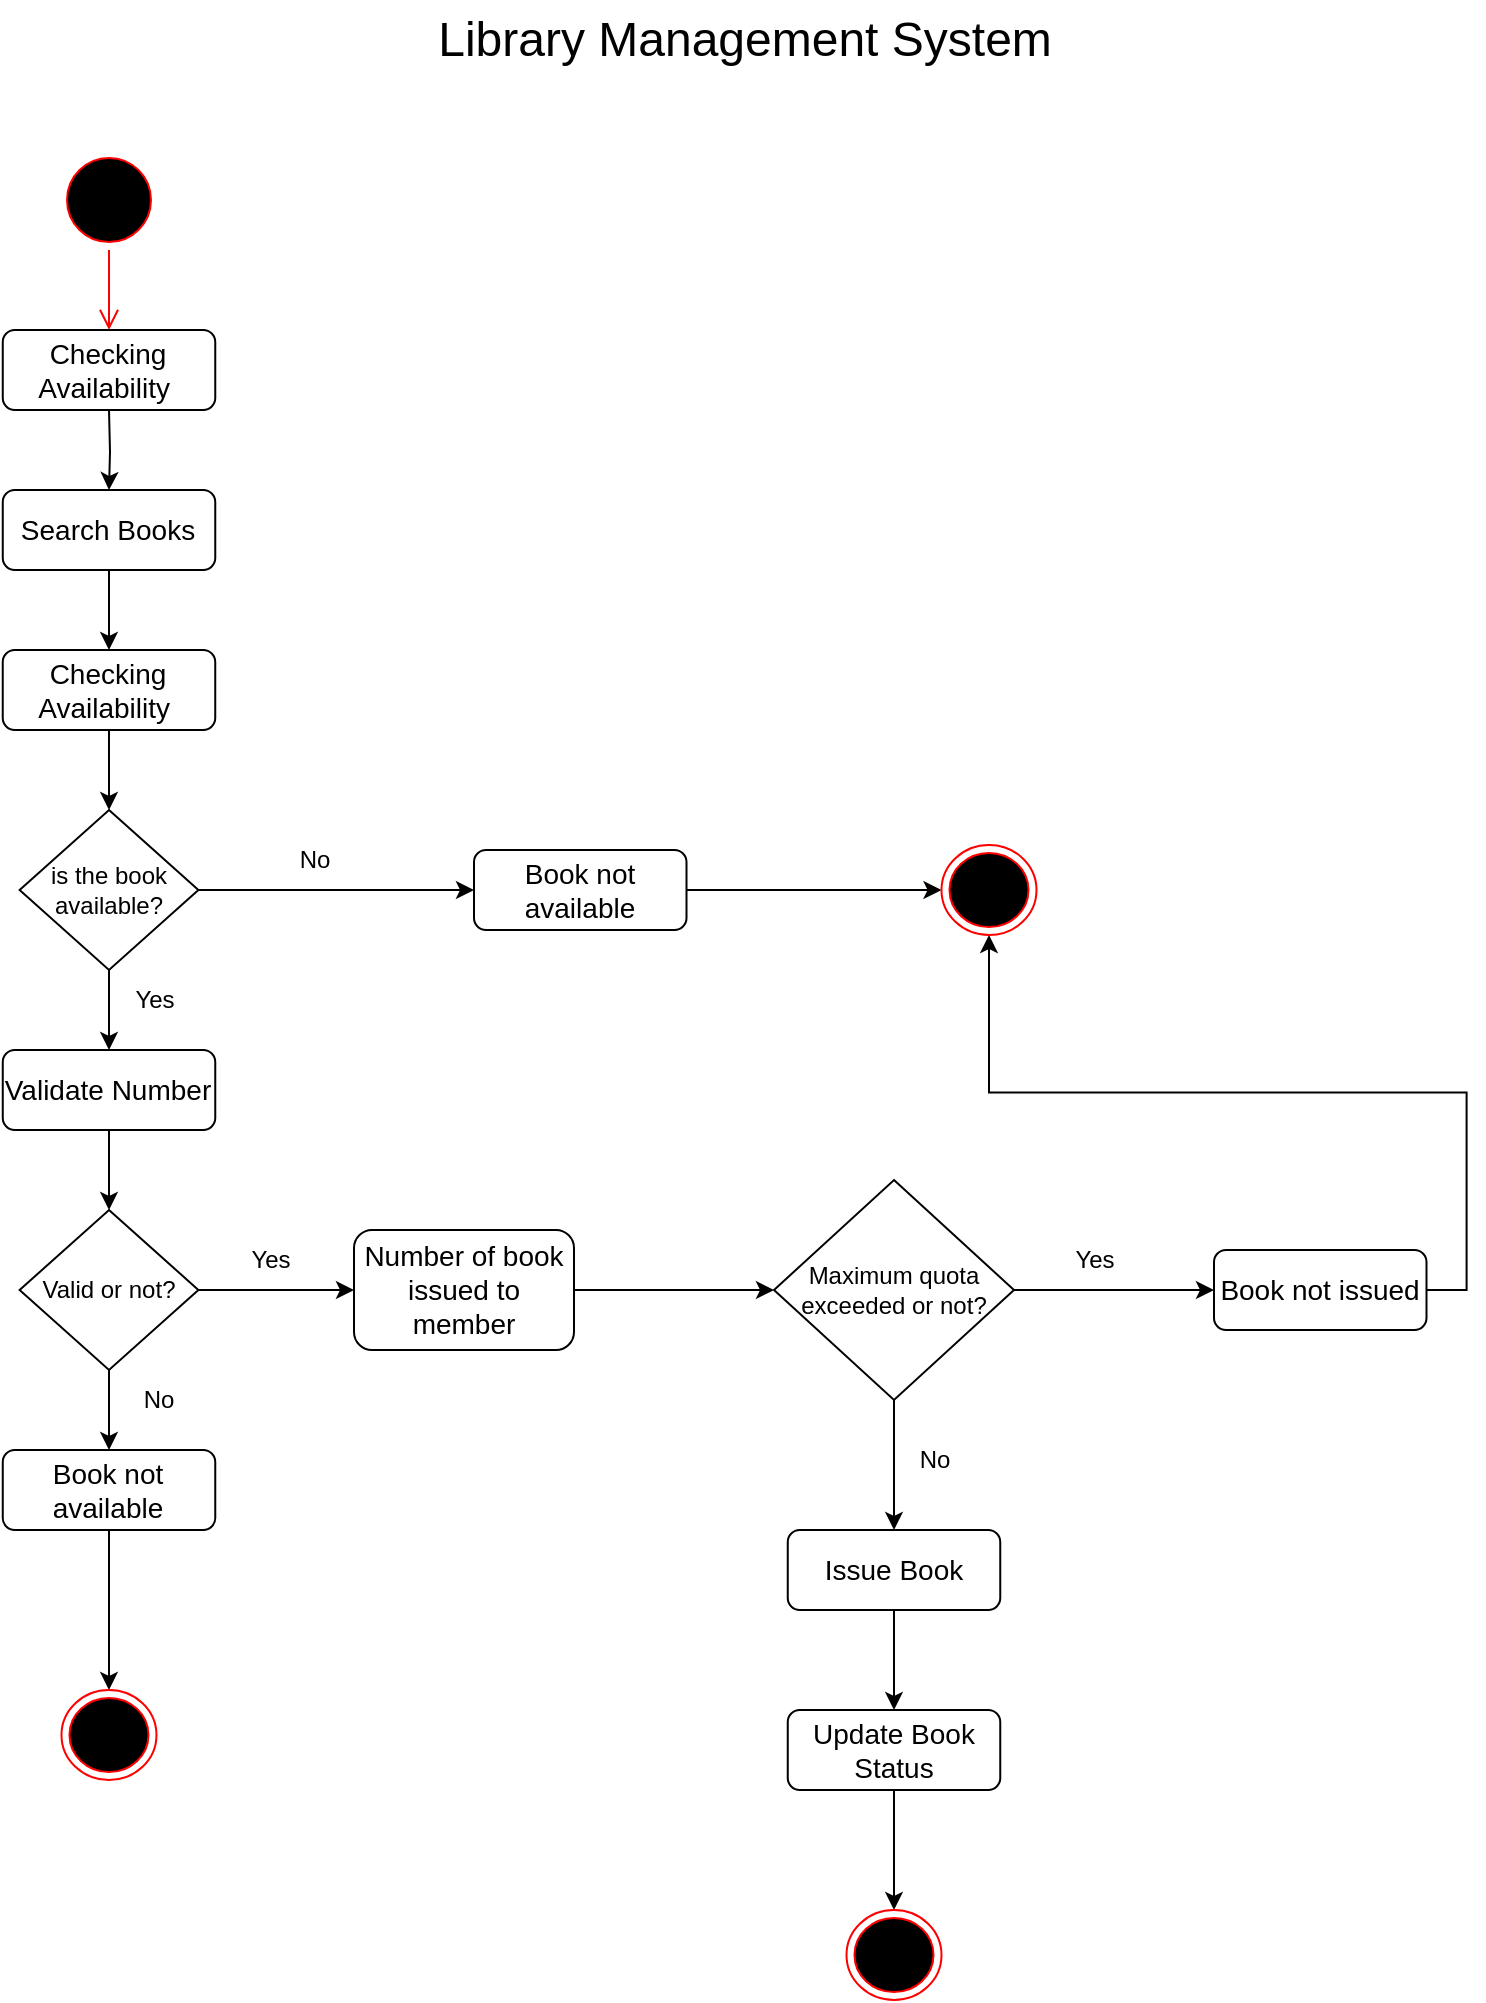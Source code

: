 <mxfile version="21.1.7" type="github">
  <diagram name="Page-1" id="6-QPMzgGGsWPTE16h2YF">
    <mxGraphModel dx="1750" dy="955" grid="1" gridSize="10" guides="1" tooltips="1" connect="1" arrows="1" fold="1" page="1" pageScale="1" pageWidth="850" pageHeight="1100" math="0" shadow="0">
      <root>
        <mxCell id="0" />
        <mxCell id="1" parent="0" />
        <mxCell id="cj6CcQixQTtZFjvys8FD-1" value="" style="ellipse;html=1;shape=startState;fillColor=#000000;strokeColor=#ff0000;" vertex="1" parent="1">
          <mxGeometry x="92.5" y="110" width="50" height="50" as="geometry" />
        </mxCell>
        <mxCell id="cj6CcQixQTtZFjvys8FD-2" value="" style="edgeStyle=orthogonalEdgeStyle;html=1;verticalAlign=bottom;endArrow=open;endSize=8;strokeColor=#ff0000;rounded=0;entryX=0.5;entryY=0;entryDx=0;entryDy=0;" edge="1" source="cj6CcQixQTtZFjvys8FD-1" parent="1" target="cj6CcQixQTtZFjvys8FD-11">
          <mxGeometry relative="1" as="geometry">
            <mxPoint x="117.5" y="200" as="targetPoint" />
          </mxGeometry>
        </mxCell>
        <mxCell id="cj6CcQixQTtZFjvys8FD-6" style="edgeStyle=orthogonalEdgeStyle;rounded=0;orthogonalLoop=1;jettySize=auto;html=1;exitX=0.5;exitY=1;exitDx=0;exitDy=0;entryX=0.5;entryY=0;entryDx=0;entryDy=0;" edge="1" parent="1" target="cj6CcQixQTtZFjvys8FD-4">
          <mxGeometry relative="1" as="geometry">
            <mxPoint x="117.5" y="240" as="sourcePoint" />
          </mxGeometry>
        </mxCell>
        <mxCell id="cj6CcQixQTtZFjvys8FD-7" style="edgeStyle=orthogonalEdgeStyle;rounded=0;orthogonalLoop=1;jettySize=auto;html=1;exitX=0.5;exitY=1;exitDx=0;exitDy=0;entryX=0.5;entryY=0;entryDx=0;entryDy=0;" edge="1" parent="1" source="cj6CcQixQTtZFjvys8FD-4" target="cj6CcQixQTtZFjvys8FD-10">
          <mxGeometry relative="1" as="geometry">
            <mxPoint x="117.5" y="430" as="targetPoint" />
          </mxGeometry>
        </mxCell>
        <mxCell id="cj6CcQixQTtZFjvys8FD-4" value="&lt;font style=&quot;font-size: 14px;&quot;&gt;Search Books&lt;/font&gt;" style="rounded=1;whiteSpace=wrap;html=1;" vertex="1" parent="1">
          <mxGeometry x="64.38" y="280" width="106.25" height="40" as="geometry" />
        </mxCell>
        <mxCell id="cj6CcQixQTtZFjvys8FD-14" style="edgeStyle=orthogonalEdgeStyle;rounded=0;orthogonalLoop=1;jettySize=auto;html=1;exitX=1;exitY=0.5;exitDx=0;exitDy=0;entryX=0;entryY=0.5;entryDx=0;entryDy=0;" edge="1" parent="1" source="cj6CcQixQTtZFjvys8FD-8" target="cj6CcQixQTtZFjvys8FD-13">
          <mxGeometry relative="1" as="geometry" />
        </mxCell>
        <mxCell id="cj6CcQixQTtZFjvys8FD-15" style="edgeStyle=orthogonalEdgeStyle;rounded=0;orthogonalLoop=1;jettySize=auto;html=1;exitX=0.5;exitY=1;exitDx=0;exitDy=0;entryX=0.5;entryY=0;entryDx=0;entryDy=0;" edge="1" parent="1" source="cj6CcQixQTtZFjvys8FD-8" target="cj6CcQixQTtZFjvys8FD-18">
          <mxGeometry relative="1" as="geometry">
            <mxPoint x="118" y="570" as="targetPoint" />
          </mxGeometry>
        </mxCell>
        <mxCell id="cj6CcQixQTtZFjvys8FD-8" value="is the book available?" style="rhombus;whiteSpace=wrap;html=1;" vertex="1" parent="1">
          <mxGeometry x="72.81" y="440" width="89.39" height="80" as="geometry" />
        </mxCell>
        <mxCell id="cj6CcQixQTtZFjvys8FD-12" style="edgeStyle=orthogonalEdgeStyle;rounded=0;orthogonalLoop=1;jettySize=auto;html=1;exitX=0.5;exitY=1;exitDx=0;exitDy=0;entryX=0.5;entryY=0;entryDx=0;entryDy=0;" edge="1" parent="1" source="cj6CcQixQTtZFjvys8FD-10" target="cj6CcQixQTtZFjvys8FD-8">
          <mxGeometry relative="1" as="geometry" />
        </mxCell>
        <mxCell id="cj6CcQixQTtZFjvys8FD-10" value="&lt;font style=&quot;font-size: 14px;&quot;&gt;Checking Availability&amp;nbsp;&lt;/font&gt;" style="rounded=1;whiteSpace=wrap;html=1;" vertex="1" parent="1">
          <mxGeometry x="64.37" y="360" width="106.25" height="40" as="geometry" />
        </mxCell>
        <mxCell id="cj6CcQixQTtZFjvys8FD-11" value="&lt;font style=&quot;font-size: 14px;&quot;&gt;Checking Availability&amp;nbsp;&lt;/font&gt;" style="rounded=1;whiteSpace=wrap;html=1;" vertex="1" parent="1">
          <mxGeometry x="64.38" y="200" width="106.25" height="40" as="geometry" />
        </mxCell>
        <mxCell id="cj6CcQixQTtZFjvys8FD-43" style="edgeStyle=orthogonalEdgeStyle;rounded=0;orthogonalLoop=1;jettySize=auto;html=1;exitX=1;exitY=0.5;exitDx=0;exitDy=0;entryX=0;entryY=0.5;entryDx=0;entryDy=0;" edge="1" parent="1" source="cj6CcQixQTtZFjvys8FD-13" target="cj6CcQixQTtZFjvys8FD-42">
          <mxGeometry relative="1" as="geometry" />
        </mxCell>
        <mxCell id="cj6CcQixQTtZFjvys8FD-13" value="&lt;font style=&quot;font-size: 14px;&quot;&gt;Book not available&lt;/font&gt;" style="rounded=1;whiteSpace=wrap;html=1;" vertex="1" parent="1">
          <mxGeometry x="300" y="460" width="106.25" height="40" as="geometry" />
        </mxCell>
        <mxCell id="cj6CcQixQTtZFjvys8FD-16" value="No" style="text;html=1;align=center;verticalAlign=middle;resizable=0;points=[];autosize=1;strokeColor=none;fillColor=none;" vertex="1" parent="1">
          <mxGeometry x="200" y="450" width="40" height="30" as="geometry" />
        </mxCell>
        <mxCell id="cj6CcQixQTtZFjvys8FD-17" value="Yes" style="text;html=1;align=center;verticalAlign=middle;resizable=0;points=[];autosize=1;strokeColor=none;fillColor=none;" vertex="1" parent="1">
          <mxGeometry x="120" y="520" width="40" height="30" as="geometry" />
        </mxCell>
        <mxCell id="cj6CcQixQTtZFjvys8FD-20" style="edgeStyle=orthogonalEdgeStyle;rounded=0;orthogonalLoop=1;jettySize=auto;html=1;exitX=0.5;exitY=1;exitDx=0;exitDy=0;entryX=0.5;entryY=0;entryDx=0;entryDy=0;" edge="1" parent="1" source="cj6CcQixQTtZFjvys8FD-18" target="cj6CcQixQTtZFjvys8FD-19">
          <mxGeometry relative="1" as="geometry" />
        </mxCell>
        <mxCell id="cj6CcQixQTtZFjvys8FD-18" value="&lt;font style=&quot;font-size: 14px;&quot;&gt;Validate Number&lt;/font&gt;" style="rounded=1;whiteSpace=wrap;html=1;" vertex="1" parent="1">
          <mxGeometry x="64.38" y="560" width="106.25" height="40" as="geometry" />
        </mxCell>
        <mxCell id="cj6CcQixQTtZFjvys8FD-22" style="edgeStyle=orthogonalEdgeStyle;rounded=0;orthogonalLoop=1;jettySize=auto;html=1;exitX=0.5;exitY=1;exitDx=0;exitDy=0;entryX=0.5;entryY=0;entryDx=0;entryDy=0;" edge="1" parent="1" source="cj6CcQixQTtZFjvys8FD-19" target="cj6CcQixQTtZFjvys8FD-21">
          <mxGeometry relative="1" as="geometry" />
        </mxCell>
        <mxCell id="cj6CcQixQTtZFjvys8FD-25" style="edgeStyle=orthogonalEdgeStyle;rounded=0;orthogonalLoop=1;jettySize=auto;html=1;exitX=1;exitY=0.5;exitDx=0;exitDy=0;entryX=0;entryY=0.5;entryDx=0;entryDy=0;" edge="1" parent="1" source="cj6CcQixQTtZFjvys8FD-19" target="cj6CcQixQTtZFjvys8FD-24">
          <mxGeometry relative="1" as="geometry" />
        </mxCell>
        <mxCell id="cj6CcQixQTtZFjvys8FD-19" value="Valid or not?" style="rhombus;whiteSpace=wrap;html=1;" vertex="1" parent="1">
          <mxGeometry x="72.81" y="640" width="89.39" height="80" as="geometry" />
        </mxCell>
        <mxCell id="cj6CcQixQTtZFjvys8FD-41" style="edgeStyle=orthogonalEdgeStyle;rounded=0;orthogonalLoop=1;jettySize=auto;html=1;exitX=0.5;exitY=1;exitDx=0;exitDy=0;entryX=0.5;entryY=0;entryDx=0;entryDy=0;" edge="1" parent="1" source="cj6CcQixQTtZFjvys8FD-21" target="cj6CcQixQTtZFjvys8FD-40">
          <mxGeometry relative="1" as="geometry" />
        </mxCell>
        <mxCell id="cj6CcQixQTtZFjvys8FD-21" value="&lt;font style=&quot;font-size: 14px;&quot;&gt;Book not available&lt;/font&gt;" style="rounded=1;whiteSpace=wrap;html=1;" vertex="1" parent="1">
          <mxGeometry x="64.38" y="760" width="106.25" height="40" as="geometry" />
        </mxCell>
        <mxCell id="cj6CcQixQTtZFjvys8FD-23" value="No" style="text;html=1;align=center;verticalAlign=middle;resizable=0;points=[];autosize=1;strokeColor=none;fillColor=none;" vertex="1" parent="1">
          <mxGeometry x="122.2" y="720" width="40" height="30" as="geometry" />
        </mxCell>
        <mxCell id="cj6CcQixQTtZFjvys8FD-28" style="edgeStyle=orthogonalEdgeStyle;rounded=0;orthogonalLoop=1;jettySize=auto;html=1;exitX=1;exitY=0.5;exitDx=0;exitDy=0;entryX=0;entryY=0.5;entryDx=0;entryDy=0;" edge="1" parent="1" source="cj6CcQixQTtZFjvys8FD-24" target="cj6CcQixQTtZFjvys8FD-27">
          <mxGeometry relative="1" as="geometry" />
        </mxCell>
        <mxCell id="cj6CcQixQTtZFjvys8FD-24" value="&lt;font style=&quot;font-size: 14px;&quot;&gt;Number of book issued to member&lt;/font&gt;" style="rounded=1;whiteSpace=wrap;html=1;" vertex="1" parent="1">
          <mxGeometry x="240" y="650" width="110" height="60" as="geometry" />
        </mxCell>
        <mxCell id="cj6CcQixQTtZFjvys8FD-26" value="Yes" style="text;html=1;align=center;verticalAlign=middle;resizable=0;points=[];autosize=1;strokeColor=none;fillColor=none;" vertex="1" parent="1">
          <mxGeometry x="178" y="650" width="40" height="30" as="geometry" />
        </mxCell>
        <mxCell id="cj6CcQixQTtZFjvys8FD-30" style="edgeStyle=orthogonalEdgeStyle;rounded=0;orthogonalLoop=1;jettySize=auto;html=1;exitX=1;exitY=0.5;exitDx=0;exitDy=0;entryX=0;entryY=0.5;entryDx=0;entryDy=0;" edge="1" parent="1" source="cj6CcQixQTtZFjvys8FD-27" target="cj6CcQixQTtZFjvys8FD-29">
          <mxGeometry relative="1" as="geometry" />
        </mxCell>
        <mxCell id="cj6CcQixQTtZFjvys8FD-33" style="edgeStyle=orthogonalEdgeStyle;rounded=0;orthogonalLoop=1;jettySize=auto;html=1;exitX=0.5;exitY=1;exitDx=0;exitDy=0;entryX=0.5;entryY=0;entryDx=0;entryDy=0;" edge="1" parent="1" source="cj6CcQixQTtZFjvys8FD-27" target="cj6CcQixQTtZFjvys8FD-32">
          <mxGeometry relative="1" as="geometry" />
        </mxCell>
        <mxCell id="cj6CcQixQTtZFjvys8FD-27" value="Maximum quota exceeded or not?" style="rhombus;whiteSpace=wrap;html=1;" vertex="1" parent="1">
          <mxGeometry x="450" y="625" width="120" height="110" as="geometry" />
        </mxCell>
        <mxCell id="cj6CcQixQTtZFjvys8FD-44" style="edgeStyle=orthogonalEdgeStyle;rounded=0;orthogonalLoop=1;jettySize=auto;html=1;exitX=1;exitY=0.5;exitDx=0;exitDy=0;entryX=0.5;entryY=1;entryDx=0;entryDy=0;" edge="1" parent="1" source="cj6CcQixQTtZFjvys8FD-29" target="cj6CcQixQTtZFjvys8FD-42">
          <mxGeometry relative="1" as="geometry" />
        </mxCell>
        <mxCell id="cj6CcQixQTtZFjvys8FD-29" value="&lt;font style=&quot;font-size: 14px;&quot;&gt;Book not issued&lt;/font&gt;" style="rounded=1;whiteSpace=wrap;html=1;" vertex="1" parent="1">
          <mxGeometry x="670" y="660" width="106.25" height="40" as="geometry" />
        </mxCell>
        <mxCell id="cj6CcQixQTtZFjvys8FD-31" value="Yes" style="text;html=1;align=center;verticalAlign=middle;resizable=0;points=[];autosize=1;strokeColor=none;fillColor=none;" vertex="1" parent="1">
          <mxGeometry x="590" y="650" width="40" height="30" as="geometry" />
        </mxCell>
        <mxCell id="cj6CcQixQTtZFjvys8FD-35" style="edgeStyle=orthogonalEdgeStyle;rounded=0;orthogonalLoop=1;jettySize=auto;html=1;exitX=0.5;exitY=1;exitDx=0;exitDy=0;entryX=0.5;entryY=0;entryDx=0;entryDy=0;" edge="1" parent="1" source="cj6CcQixQTtZFjvys8FD-32" target="cj6CcQixQTtZFjvys8FD-34">
          <mxGeometry relative="1" as="geometry" />
        </mxCell>
        <mxCell id="cj6CcQixQTtZFjvys8FD-32" value="&lt;font style=&quot;font-size: 14px;&quot;&gt;Issue Book&lt;/font&gt;" style="rounded=1;whiteSpace=wrap;html=1;" vertex="1" parent="1">
          <mxGeometry x="456.88" y="800" width="106.25" height="40" as="geometry" />
        </mxCell>
        <mxCell id="cj6CcQixQTtZFjvys8FD-37" style="edgeStyle=orthogonalEdgeStyle;rounded=0;orthogonalLoop=1;jettySize=auto;html=1;exitX=0.5;exitY=1;exitDx=0;exitDy=0;entryX=0.5;entryY=0;entryDx=0;entryDy=0;" edge="1" parent="1" source="cj6CcQixQTtZFjvys8FD-34" target="cj6CcQixQTtZFjvys8FD-36">
          <mxGeometry relative="1" as="geometry" />
        </mxCell>
        <mxCell id="cj6CcQixQTtZFjvys8FD-34" value="&lt;font style=&quot;font-size: 14px;&quot;&gt;Update Book Status&lt;/font&gt;" style="rounded=1;whiteSpace=wrap;html=1;" vertex="1" parent="1">
          <mxGeometry x="456.88" y="890" width="106.25" height="40" as="geometry" />
        </mxCell>
        <mxCell id="cj6CcQixQTtZFjvys8FD-36" value="" style="ellipse;html=1;shape=endState;fillColor=#000000;strokeColor=#ff0000;" vertex="1" parent="1">
          <mxGeometry x="486.25" y="990" width="47.5" height="45" as="geometry" />
        </mxCell>
        <mxCell id="cj6CcQixQTtZFjvys8FD-38" value="&lt;font style=&quot;font-size: 24px;&quot;&gt;Library Management System&lt;/font&gt;" style="text;html=1;align=center;verticalAlign=middle;resizable=0;points=[];autosize=1;strokeColor=none;fillColor=none;" vertex="1" parent="1">
          <mxGeometry x="270" y="35" width="330" height="40" as="geometry" />
        </mxCell>
        <mxCell id="cj6CcQixQTtZFjvys8FD-39" value="No" style="text;html=1;align=center;verticalAlign=middle;resizable=0;points=[];autosize=1;strokeColor=none;fillColor=none;" vertex="1" parent="1">
          <mxGeometry x="510" y="750" width="40" height="30" as="geometry" />
        </mxCell>
        <mxCell id="cj6CcQixQTtZFjvys8FD-40" value="" style="ellipse;html=1;shape=endState;fillColor=#000000;strokeColor=#ff0000;" vertex="1" parent="1">
          <mxGeometry x="93.74" y="880" width="47.5" height="45" as="geometry" />
        </mxCell>
        <mxCell id="cj6CcQixQTtZFjvys8FD-42" value="" style="ellipse;html=1;shape=endState;fillColor=#000000;strokeColor=#ff0000;" vertex="1" parent="1">
          <mxGeometry x="533.75" y="457.5" width="47.5" height="45" as="geometry" />
        </mxCell>
      </root>
    </mxGraphModel>
  </diagram>
</mxfile>
